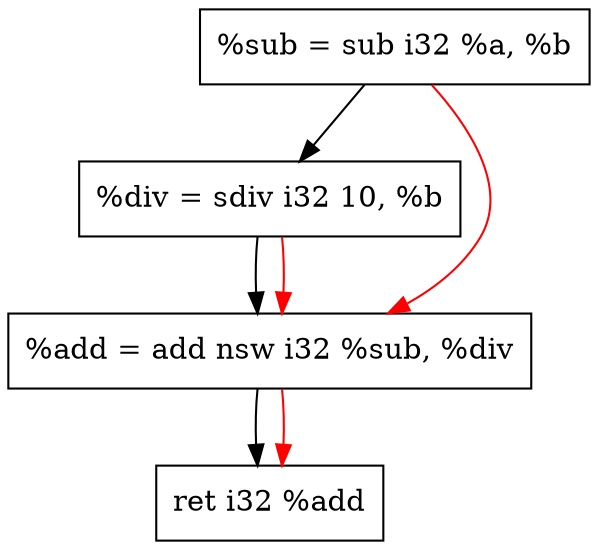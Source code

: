 digraph "CDFG for'func' function" {
	Node0x561310746440[shape=record, label="  %sub = sub i32 %a, %b"];
	Node0x561310746af0[shape=record, label="  %div = sdiv i32 10, %b"];
	Node0x561310746b80[shape=record, label="  %add = add nsw i32 %sub, %div"];
	Node0x5613107463c8[shape=record, label="  ret i32 %add"];
	Node0x561310746440 -> Node0x561310746af0
	Node0x561310746af0 -> Node0x561310746b80
	Node0x561310746b80 -> Node0x5613107463c8
edge [color=red]
	Node0x561310746440 -> Node0x561310746b80
	Node0x561310746af0 -> Node0x561310746b80
	Node0x561310746b80 -> Node0x5613107463c8
}
